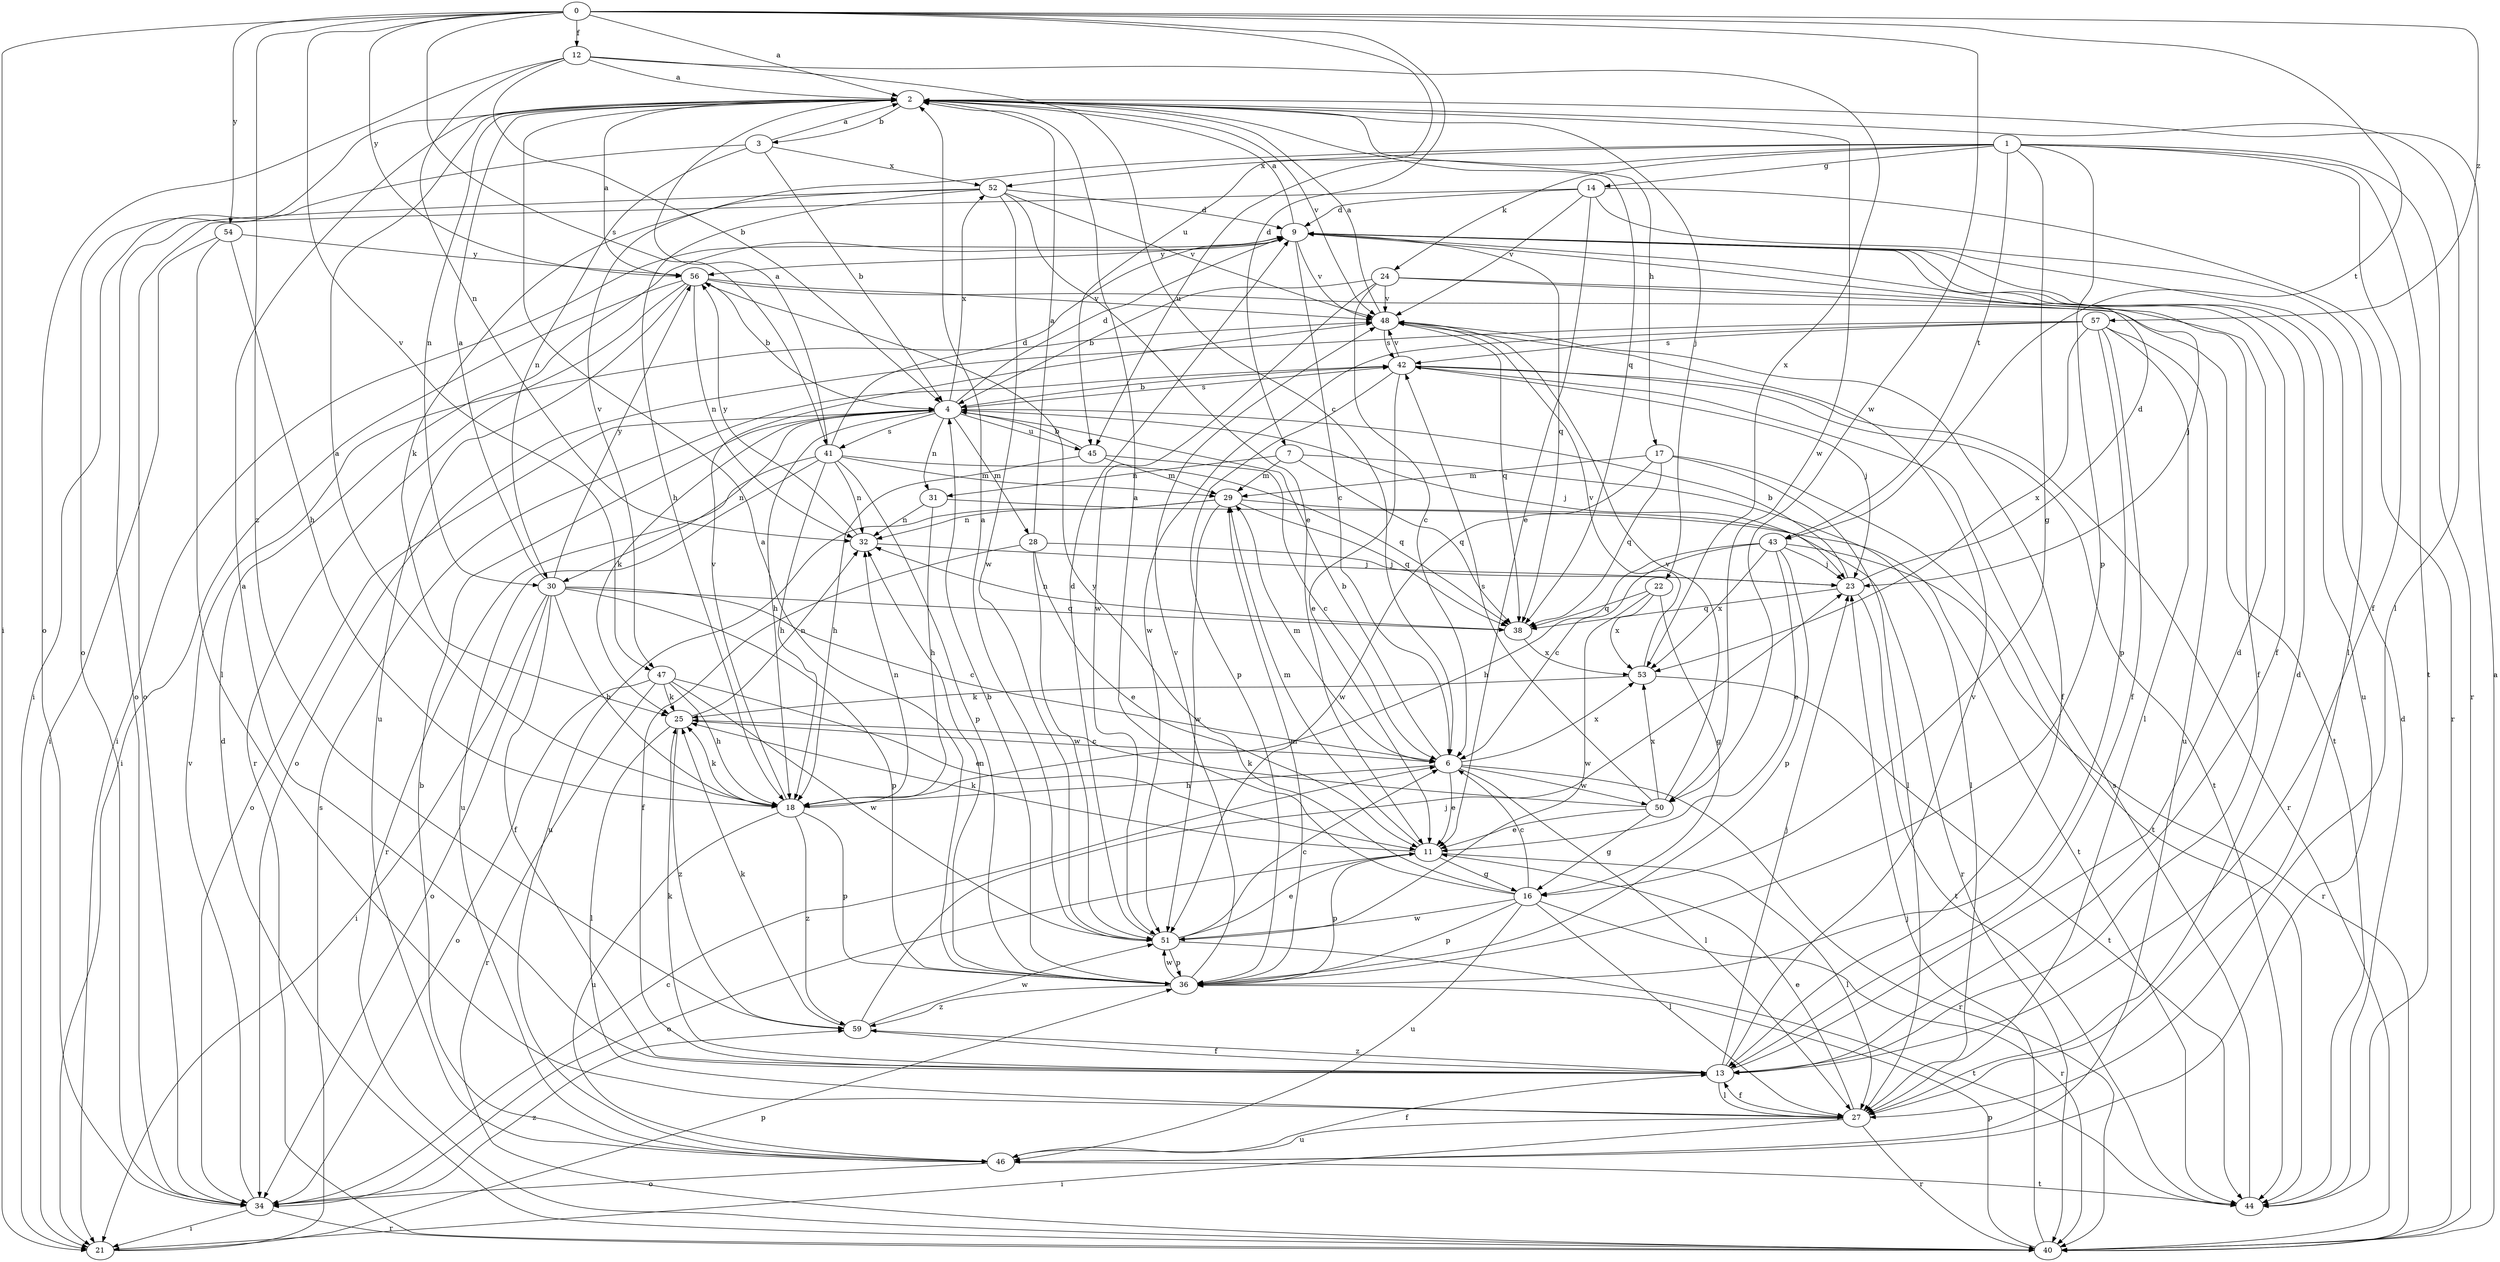 strict digraph  {
0;
1;
2;
3;
4;
6;
7;
9;
11;
12;
13;
14;
16;
17;
18;
21;
22;
23;
24;
25;
27;
28;
29;
30;
31;
32;
34;
36;
38;
40;
41;
42;
43;
44;
45;
46;
47;
48;
50;
51;
52;
53;
54;
56;
57;
59;
0 -> 2  [label=a];
0 -> 7  [label=d];
0 -> 12  [label=f];
0 -> 21  [label=i];
0 -> 41  [label=s];
0 -> 43  [label=t];
0 -> 45  [label=u];
0 -> 47  [label=v];
0 -> 50  [label=w];
0 -> 54  [label=y];
0 -> 56  [label=y];
0 -> 57  [label=z];
0 -> 59  [label=z];
1 -> 13  [label=f];
1 -> 14  [label=g];
1 -> 16  [label=g];
1 -> 24  [label=k];
1 -> 36  [label=p];
1 -> 40  [label=r];
1 -> 43  [label=t];
1 -> 44  [label=t];
1 -> 45  [label=u];
1 -> 47  [label=v];
1 -> 52  [label=x];
2 -> 3  [label=b];
2 -> 17  [label=h];
2 -> 22  [label=j];
2 -> 27  [label=l];
2 -> 30  [label=n];
2 -> 34  [label=o];
2 -> 38  [label=q];
2 -> 48  [label=v];
2 -> 50  [label=w];
3 -> 2  [label=a];
3 -> 4  [label=b];
3 -> 21  [label=i];
3 -> 30  [label=n];
3 -> 52  [label=x];
4 -> 9  [label=d];
4 -> 18  [label=h];
4 -> 23  [label=j];
4 -> 25  [label=k];
4 -> 28  [label=m];
4 -> 30  [label=n];
4 -> 31  [label=n];
4 -> 34  [label=o];
4 -> 41  [label=s];
4 -> 42  [label=s];
4 -> 45  [label=u];
4 -> 52  [label=x];
6 -> 4  [label=b];
6 -> 11  [label=e];
6 -> 18  [label=h];
6 -> 27  [label=l];
6 -> 29  [label=m];
6 -> 40  [label=r];
6 -> 50  [label=w];
6 -> 53  [label=x];
7 -> 27  [label=l];
7 -> 29  [label=m];
7 -> 31  [label=n];
7 -> 38  [label=q];
9 -> 2  [label=a];
9 -> 6  [label=c];
9 -> 13  [label=f];
9 -> 21  [label=i];
9 -> 38  [label=q];
9 -> 46  [label=u];
9 -> 48  [label=v];
9 -> 56  [label=y];
11 -> 16  [label=g];
11 -> 25  [label=k];
11 -> 27  [label=l];
11 -> 29  [label=m];
11 -> 34  [label=o];
11 -> 36  [label=p];
12 -> 2  [label=a];
12 -> 4  [label=b];
12 -> 6  [label=c];
12 -> 32  [label=n];
12 -> 34  [label=o];
12 -> 53  [label=x];
13 -> 2  [label=a];
13 -> 9  [label=d];
13 -> 23  [label=j];
13 -> 25  [label=k];
13 -> 27  [label=l];
13 -> 48  [label=v];
13 -> 59  [label=z];
14 -> 9  [label=d];
14 -> 11  [label=e];
14 -> 27  [label=l];
14 -> 34  [label=o];
14 -> 40  [label=r];
14 -> 48  [label=v];
16 -> 2  [label=a];
16 -> 6  [label=c];
16 -> 27  [label=l];
16 -> 36  [label=p];
16 -> 40  [label=r];
16 -> 46  [label=u];
16 -> 51  [label=w];
16 -> 56  [label=y];
17 -> 27  [label=l];
17 -> 29  [label=m];
17 -> 38  [label=q];
17 -> 44  [label=t];
17 -> 51  [label=w];
18 -> 2  [label=a];
18 -> 25  [label=k];
18 -> 32  [label=n];
18 -> 36  [label=p];
18 -> 46  [label=u];
18 -> 48  [label=v];
18 -> 59  [label=z];
21 -> 36  [label=p];
21 -> 42  [label=s];
22 -> 16  [label=g];
22 -> 38  [label=q];
22 -> 51  [label=w];
22 -> 53  [label=x];
23 -> 4  [label=b];
23 -> 9  [label=d];
23 -> 38  [label=q];
23 -> 44  [label=t];
24 -> 4  [label=b];
24 -> 6  [label=c];
24 -> 13  [label=f];
24 -> 23  [label=j];
24 -> 48  [label=v];
24 -> 51  [label=w];
25 -> 6  [label=c];
25 -> 27  [label=l];
25 -> 32  [label=n];
25 -> 59  [label=z];
27 -> 9  [label=d];
27 -> 11  [label=e];
27 -> 13  [label=f];
27 -> 21  [label=i];
27 -> 40  [label=r];
27 -> 46  [label=u];
28 -> 2  [label=a];
28 -> 11  [label=e];
28 -> 13  [label=f];
28 -> 23  [label=j];
28 -> 51  [label=w];
29 -> 32  [label=n];
29 -> 38  [label=q];
29 -> 40  [label=r];
29 -> 46  [label=u];
29 -> 51  [label=w];
30 -> 2  [label=a];
30 -> 6  [label=c];
30 -> 13  [label=f];
30 -> 18  [label=h];
30 -> 21  [label=i];
30 -> 34  [label=o];
30 -> 36  [label=p];
30 -> 38  [label=q];
30 -> 56  [label=y];
31 -> 18  [label=h];
31 -> 32  [label=n];
31 -> 44  [label=t];
32 -> 23  [label=j];
32 -> 56  [label=y];
34 -> 6  [label=c];
34 -> 21  [label=i];
34 -> 40  [label=r];
34 -> 48  [label=v];
34 -> 59  [label=z];
36 -> 2  [label=a];
36 -> 4  [label=b];
36 -> 29  [label=m];
36 -> 32  [label=n];
36 -> 48  [label=v];
36 -> 51  [label=w];
36 -> 59  [label=z];
38 -> 32  [label=n];
38 -> 53  [label=x];
40 -> 2  [label=a];
40 -> 9  [label=d];
40 -> 23  [label=j];
40 -> 36  [label=p];
41 -> 2  [label=a];
41 -> 9  [label=d];
41 -> 18  [label=h];
41 -> 29  [label=m];
41 -> 32  [label=n];
41 -> 36  [label=p];
41 -> 38  [label=q];
41 -> 40  [label=r];
41 -> 46  [label=u];
42 -> 4  [label=b];
42 -> 11  [label=e];
42 -> 23  [label=j];
42 -> 36  [label=p];
42 -> 40  [label=r];
42 -> 44  [label=t];
42 -> 48  [label=v];
43 -> 6  [label=c];
43 -> 11  [label=e];
43 -> 18  [label=h];
43 -> 23  [label=j];
43 -> 36  [label=p];
43 -> 40  [label=r];
43 -> 53  [label=x];
44 -> 9  [label=d];
44 -> 42  [label=s];
45 -> 4  [label=b];
45 -> 6  [label=c];
45 -> 18  [label=h];
45 -> 29  [label=m];
46 -> 4  [label=b];
46 -> 13  [label=f];
46 -> 34  [label=o];
46 -> 44  [label=t];
47 -> 11  [label=e];
47 -> 18  [label=h];
47 -> 25  [label=k];
47 -> 34  [label=o];
47 -> 40  [label=r];
47 -> 51  [label=w];
48 -> 2  [label=a];
48 -> 13  [label=f];
48 -> 38  [label=q];
48 -> 42  [label=s];
50 -> 11  [label=e];
50 -> 16  [label=g];
50 -> 25  [label=k];
50 -> 42  [label=s];
50 -> 48  [label=v];
50 -> 53  [label=x];
51 -> 2  [label=a];
51 -> 6  [label=c];
51 -> 9  [label=d];
51 -> 11  [label=e];
51 -> 36  [label=p];
51 -> 44  [label=t];
52 -> 9  [label=d];
52 -> 11  [label=e];
52 -> 18  [label=h];
52 -> 25  [label=k];
52 -> 34  [label=o];
52 -> 48  [label=v];
52 -> 51  [label=w];
53 -> 25  [label=k];
53 -> 44  [label=t];
53 -> 48  [label=v];
54 -> 18  [label=h];
54 -> 21  [label=i];
54 -> 27  [label=l];
54 -> 56  [label=y];
56 -> 2  [label=a];
56 -> 4  [label=b];
56 -> 21  [label=i];
56 -> 32  [label=n];
56 -> 40  [label=r];
56 -> 44  [label=t];
56 -> 46  [label=u];
56 -> 48  [label=v];
57 -> 13  [label=f];
57 -> 27  [label=l];
57 -> 34  [label=o];
57 -> 36  [label=p];
57 -> 42  [label=s];
57 -> 46  [label=u];
57 -> 51  [label=w];
57 -> 53  [label=x];
59 -> 13  [label=f];
59 -> 23  [label=j];
59 -> 25  [label=k];
59 -> 51  [label=w];
}

